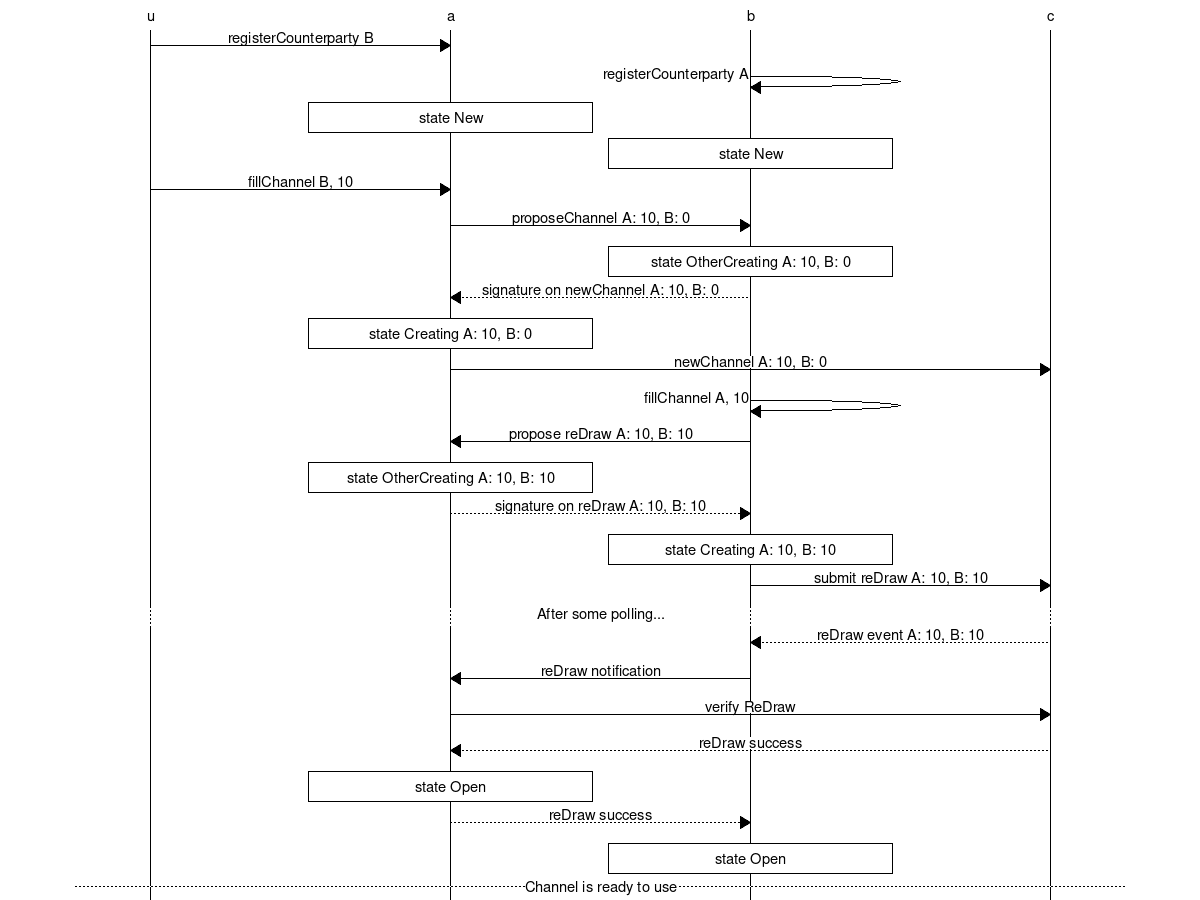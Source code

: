 // command to render: mscgen -Tsvg -o simultaneous_opening.svg simultaneous_opening.msc
msc {
  hscale = "2";
  u,a,b,c;

  u=>a [label="registerCounterparty B"];
  b=>b [label="registerCounterparty A"];
  a box a [label="state New"];
  b box b [label="state New"];
  u=>a [label="fillChannel B, 10"];
  a=>b [label="proposeChannel A: 10, B: 0"];
  b box b [label="state OtherCreating A: 10, B: 0"];
  a<<b [label="signature on newChannel A: 10, B: 0"];
  a box a [label="state Creating A: 10, B: 0"];
  a=>c [label="newChannel A: 10, B: 0"];



  b=>b [label="fillChannel A, 10"];

  a<=b [label="propose reDraw A: 10, B: 10"];
  a box a [label="state OtherCreating A: 10, B: 10"];

  a>>b [label="signature on reDraw A: 10, B: 10"];
  b box b [label="state Creating A: 10, B: 10"];

  b=>c [label="submit reDraw A: 10, B: 10"];



  ...  [ label = "After some polling..." ];
  b<<c [label="reDraw event A: 10, B: 10"];
  a<=b [label="reDraw notification"];
  a=>c [label="verify ReDraw"];
  a<<c [label="reDraw success"];
  a box a [label="state Open"];
  a>>b [label="reDraw success"];
  b box b [label="state Open"];
  ---  [ label = "Channel is ready to use" ];
}